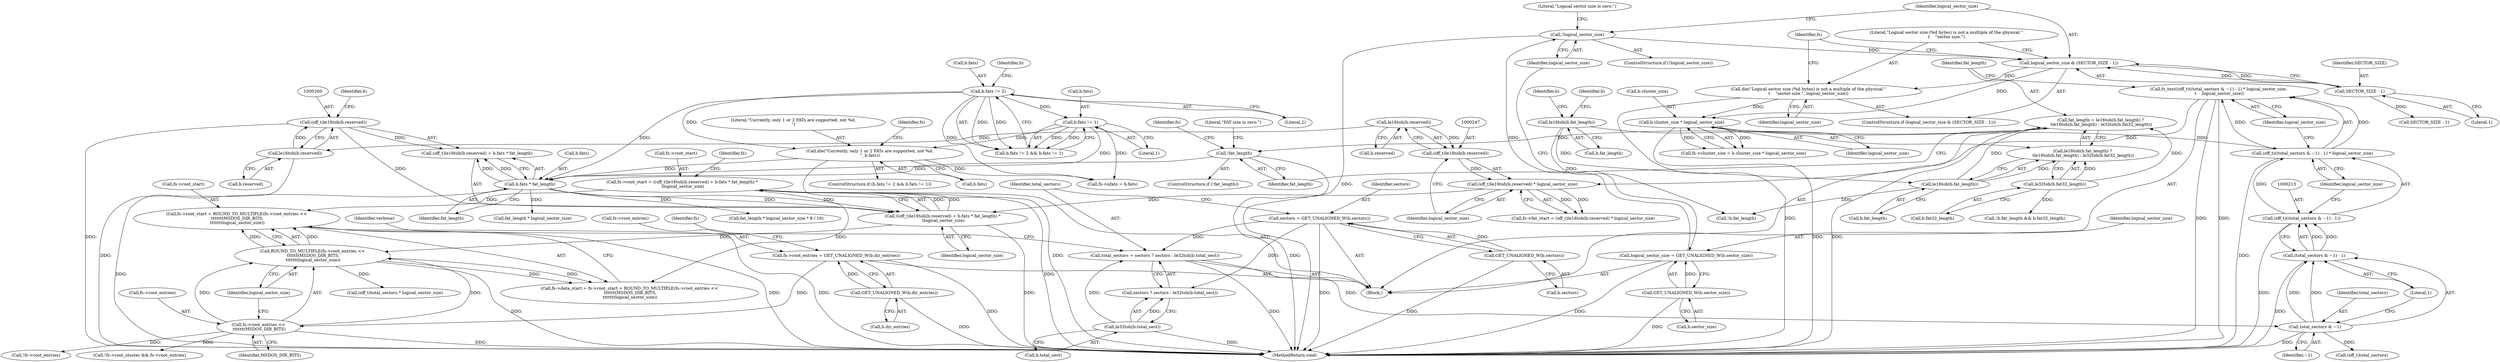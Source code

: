 digraph "0_dosfstools_e8eff147e9da1185f9afd5b25948153a3b97cf52_0@pointer" {
"1000283" [label="(Call,fs->root_start + ROUND_TO_MULTIPLE(fs->root_entries <<\n \t\t\t\t\t\t\tMSDOS_DIR_BITS,\n \t\t\t\t\t\t\tlogical_sector_size))"];
"1000253" [label="(Call,fs->root_start = ((off_t)le16toh(b.reserved) + b.fats * fat_length) *\n \tlogical_sector_size)"];
"1000257" [label="(Call,((off_t)le16toh(b.reserved) + b.fats * fat_length) *\n \tlogical_sector_size)"];
"1000259" [label="(Call,(off_t)le16toh(b.reserved))"];
"1000261" [label="(Call,le16toh(b.reserved))"];
"1000248" [label="(Call,le16toh(b.reserved))"];
"1000265" [label="(Call,b.fats * fat_length)"];
"1000179" [label="(Call,die(\"Currently, only 1 or 2 FATs are supported, not %d.\n\", b.fats))"];
"1000169" [label="(Call,b.fats != 2)"];
"1000174" [label="(Call,b.fats != 1)"];
"1000237" [label="(Call,!fat_length)"];
"1000221" [label="(Call,fat_length = le16toh(b.fat_length) ?\n \tle16toh(b.fat_length) : le32toh(b.fat32_length))"];
"1000228" [label="(Call,le16toh(b.fat_length))"];
"1000224" [label="(Call,le16toh(b.fat_length))"];
"1000232" [label="(Call,le32toh(b.fat32_length))"];
"1000245" [label="(Call,(off_t)le16toh(b.reserved) * logical_sector_size)"];
"1000246" [label="(Call,(off_t)le16toh(b.reserved))"];
"1000210" [label="(Call,fs_test((off_t)((total_sectors & ~1) - 1) * logical_sector_size,\n \t    logical_sector_size))"];
"1000211" [label="(Call,(off_t)((total_sectors & ~1) - 1) * logical_sector_size)"];
"1000212" [label="(Call,(off_t)((total_sectors & ~1) - 1))"];
"1000214" [label="(Call,(total_sectors & ~1) - 1)"];
"1000215" [label="(Call,total_sectors & ~1)"];
"1000197" [label="(Call,total_sectors = sectors ? sectors : le32toh(b.total_sect))"];
"1000191" [label="(Call,sectors = GET_UNALIGNED_W(b.sectors))"];
"1000193" [label="(Call,GET_UNALIGNED_W(b.sectors))"];
"1000202" [label="(Call,le32toh(b.total_sect))"];
"1000155" [label="(Call,b.cluster_size * logical_sector_size)"];
"1000143" [label="(Call,logical_sector_size & (SECTOR_SIZE - 1))"];
"1000138" [label="(Call,!logical_sector_size)"];
"1000131" [label="(Call,logical_sector_size = GET_UNALIGNED_W(b.sector_size))"];
"1000133" [label="(Call,GET_UNALIGNED_W(b.sector_size))"];
"1000145" [label="(Call,SECTOR_SIZE - 1)"];
"1000148" [label="(Call,die(\"Logical sector size (%d bytes) is not a multiple of the physical \"\n\t    \"sector size.\", logical_sector_size))"];
"1000287" [label="(Call,ROUND_TO_MULTIPLE(fs->root_entries <<\n \t\t\t\t\t\t\tMSDOS_DIR_BITS,\n \t\t\t\t\t\t\tlogical_sector_size))"];
"1000288" [label="(Call,fs->root_entries <<\n \t\t\t\t\t\t\tMSDOS_DIR_BITS)"];
"1000271" [label="(Call,fs->root_entries = GET_UNALIGNED_W(b.dir_entries))"];
"1000275" [label="(Call,GET_UNALIGNED_W(b.dir_entries))"];
"1000219" [label="(Identifier,logical_sector_size)"];
"1000150" [label="(Identifier,logical_sector_size)"];
"1000249" [label="(Call,b.reserved)"];
"1000156" [label="(Call,b.cluster_size)"];
"1000245" [label="(Call,(off_t)le16toh(b.reserved) * logical_sector_size)"];
"1000191" [label="(Call,sectors = GET_UNALIGNED_W(b.sectors))"];
"1000272" [label="(Call,fs->root_entries)"];
"1000257" [label="(Call,((off_t)le16toh(b.reserved) + b.fats * fat_length) *\n \tlogical_sector_size)"];
"1000176" [label="(Identifier,b)"];
"1000199" [label="(Call,sectors ? sectors : le32toh(b.total_sect))"];
"1000232" [label="(Call,le32toh(b.fat32_length))"];
"1000266" [label="(Call,b.fats)"];
"1000179" [label="(Call,die(\"Currently, only 1 or 2 FATs are supported, not %d.\n\", b.fats))"];
"1000297" [label="(Call,(off_t)total_sectors * logical_sector_size)"];
"1000192" [label="(Identifier,sectors)"];
"1000229" [label="(Call,b.fat_length)"];
"1000292" [label="(Identifier,MSDOS_DIR_BITS)"];
"1000143" [label="(Call,logical_sector_size & (SECTOR_SIZE - 1))"];
"1000275" [label="(Call,GET_UNALIGNED_W(b.dir_entries))"];
"1000281" [label="(Identifier,fs)"];
"1000254" [label="(Call,fs->root_start)"];
"1000134" [label="(Call,b.sector_size)"];
"1000230" [label="(Identifier,b)"];
"1000270" [label="(Identifier,logical_sector_size)"];
"1000222" [label="(Identifier,fat_length)"];
"1000186" [label="(Identifier,fs)"];
"1000147" [label="(Literal,1)"];
"1000212" [label="(Call,(off_t)((total_sectors & ~1) - 1))"];
"1000228" [label="(Call,le16toh(b.fat_length))"];
"1000293" [label="(Identifier,logical_sector_size)"];
"1000522" [label="(Call,fat_length * logical_sector_size)"];
"1000340" [label="(Call,!b.fat_length)"];
"1000288" [label="(Call,fs->root_entries <<\n \t\t\t\t\t\t\tMSDOS_DIR_BITS)"];
"1000261" [label="(Call,le16toh(b.reserved))"];
"1000243" [label="(Identifier,fs)"];
"1000142" [label="(ControlStructure,if (logical_sector_size & (SECTOR_SIZE - 1)))"];
"1000132" [label="(Identifier,logical_sector_size)"];
"1000687" [label="(MethodReturn,void)"];
"1000211" [label="(Call,(off_t)((total_sectors & ~1) - 1) * logical_sector_size)"];
"1000203" [label="(Call,b.total_sect)"];
"1000148" [label="(Call,die(\"Logical sector size (%d bytes) is not a multiple of the physical \"\n\t    \"sector size.\", logical_sector_size))"];
"1000170" [label="(Call,b.fats)"];
"1000339" [label="(Call,!b.fat_length && b.fat32_length)"];
"1000236" [label="(ControlStructure,if (!fat_length))"];
"1000283" [label="(Call,fs->root_start + ROUND_TO_MULTIPLE(fs->root_entries <<\n \t\t\t\t\t\t\tMSDOS_DIR_BITS,\n \t\t\t\t\t\t\tlogical_sector_size))"];
"1000167" [label="(ControlStructure,if (b.fats != 2 && b.fats != 1))"];
"1000131" [label="(Call,logical_sector_size = GET_UNALIGNED_W(b.sector_size))"];
"1000174" [label="(Call,b.fats != 1)"];
"1000149" [label="(Literal,\"Logical sector size (%d bytes) is not a multiple of the physical \"\n\t    \"sector size.\")"];
"1000184" [label="(Call,fs->nfats = b.fats)"];
"1000141" [label="(Literal,\"Logical sector size is zero.\")"];
"1000233" [label="(Call,b.fat32_length)"];
"1000284" [label="(Call,fs->root_start)"];
"1000151" [label="(Call,fs->cluster_size = b.cluster_size * logical_sector_size)"];
"1000287" [label="(Call,ROUND_TO_MULTIPLE(fs->root_entries <<\n \t\t\t\t\t\t\tMSDOS_DIR_BITS,\n \t\t\t\t\t\t\tlogical_sector_size))"];
"1000259" [label="(Call,(off_t)le16toh(b.reserved))"];
"1000221" [label="(Call,fat_length = le16toh(b.fat_length) ?\n \tle16toh(b.fat_length) : le32toh(b.fat32_length))"];
"1000139" [label="(Identifier,logical_sector_size)"];
"1000207" [label="(Identifier,verbose)"];
"1000237" [label="(Call,!fat_length)"];
"1000267" [label="(Identifier,b)"];
"1000298" [label="(Call,(off_t)total_sectors)"];
"1000117" [label="(Block,)"];
"1000240" [label="(Literal,\"FAT size is zero.\")"];
"1000217" [label="(Identifier,~1)"];
"1000224" [label="(Call,le16toh(b.fat_length))"];
"1000138" [label="(Call,!logical_sector_size)"];
"1000225" [label="(Call,b.fat_length)"];
"1000215" [label="(Call,total_sectors & ~1)"];
"1000481" [label="(Call,fat_length * logical_sector_size * 8 / 16)"];
"1000279" [label="(Call,fs->data_start = fs->root_start + ROUND_TO_MULTIPLE(fs->root_entries <<\n \t\t\t\t\t\t\tMSDOS_DIR_BITS,\n \t\t\t\t\t\t\tlogical_sector_size))"];
"1000169" [label="(Call,b.fats != 2)"];
"1000168" [label="(Call,b.fats != 2 && b.fats != 1)"];
"1000181" [label="(Call,b.fats)"];
"1000159" [label="(Identifier,logical_sector_size)"];
"1000633" [label="(Call,!fs->root_entries)"];
"1000220" [label="(Identifier,logical_sector_size)"];
"1000153" [label="(Identifier,fs)"];
"1000218" [label="(Literal,1)"];
"1000180" [label="(Literal,\"Currently, only 1 or 2 FATs are supported, not %d.\n\")"];
"1000223" [label="(Call,le16toh(b.fat_length) ?\n \tle16toh(b.fat_length) : le32toh(b.fat32_length))"];
"1000253" [label="(Call,fs->root_start = ((off_t)le16toh(b.reserved) + b.fats * fat_length) *\n \tlogical_sector_size)"];
"1000144" [label="(Identifier,logical_sector_size)"];
"1000137" [label="(ControlStructure,if (!logical_sector_size))"];
"1000234" [label="(Identifier,b)"];
"1000202" [label="(Call,le32toh(b.total_sect))"];
"1000248" [label="(Call,le16toh(b.reserved))"];
"1000246" [label="(Call,(off_t)le16toh(b.reserved))"];
"1000198" [label="(Identifier,total_sectors)"];
"1000197" [label="(Call,total_sectors = sectors ? sectors : le32toh(b.total_sect))"];
"1000269" [label="(Identifier,fat_length)"];
"1000273" [label="(Identifier,fs)"];
"1000146" [label="(Identifier,SECTOR_SIZE)"];
"1000265" [label="(Call,b.fats * fat_length)"];
"1000175" [label="(Call,b.fats)"];
"1000155" [label="(Call,b.cluster_size * logical_sector_size)"];
"1000194" [label="(Call,b.sectors)"];
"1000271" [label="(Call,fs->root_entries = GET_UNALIGNED_W(b.dir_entries))"];
"1000214" [label="(Call,(total_sectors & ~1) - 1)"];
"1000216" [label="(Identifier,total_sectors)"];
"1000262" [label="(Call,b.reserved)"];
"1000210" [label="(Call,fs_test((off_t)((total_sectors & ~1) - 1) * logical_sector_size,\n \t    logical_sector_size))"];
"1000258" [label="(Call,(off_t)le16toh(b.reserved) + b.fats * fat_length)"];
"1000133" [label="(Call,GET_UNALIGNED_W(b.sector_size))"];
"1000289" [label="(Call,fs->root_entries)"];
"1000178" [label="(Literal,1)"];
"1000173" [label="(Literal,2)"];
"1000241" [label="(Call,fs->fat_start = (off_t)le16toh(b.reserved) * logical_sector_size)"];
"1000238" [label="(Identifier,fat_length)"];
"1000145" [label="(Call,SECTOR_SIZE - 1)"];
"1000193" [label="(Call,GET_UNALIGNED_W(b.sectors))"];
"1000252" [label="(Identifier,logical_sector_size)"];
"1000276" [label="(Call,b.dir_entries)"];
"1000362" [label="(Call,!fs->root_cluster && fs->root_entries)"];
"1000659" [label="(Call,SECTOR_SIZE - 1)"];
"1000283" -> "1000279"  [label="AST: "];
"1000283" -> "1000287"  [label="CFG: "];
"1000284" -> "1000283"  [label="AST: "];
"1000287" -> "1000283"  [label="AST: "];
"1000279" -> "1000283"  [label="CFG: "];
"1000283" -> "1000687"  [label="DDG: "];
"1000283" -> "1000687"  [label="DDG: "];
"1000253" -> "1000283"  [label="DDG: "];
"1000287" -> "1000283"  [label="DDG: "];
"1000287" -> "1000283"  [label="DDG: "];
"1000253" -> "1000117"  [label="AST: "];
"1000253" -> "1000257"  [label="CFG: "];
"1000254" -> "1000253"  [label="AST: "];
"1000257" -> "1000253"  [label="AST: "];
"1000273" -> "1000253"  [label="CFG: "];
"1000253" -> "1000687"  [label="DDG: "];
"1000257" -> "1000253"  [label="DDG: "];
"1000257" -> "1000253"  [label="DDG: "];
"1000253" -> "1000279"  [label="DDG: "];
"1000257" -> "1000270"  [label="CFG: "];
"1000258" -> "1000257"  [label="AST: "];
"1000270" -> "1000257"  [label="AST: "];
"1000257" -> "1000687"  [label="DDG: "];
"1000259" -> "1000257"  [label="DDG: "];
"1000265" -> "1000257"  [label="DDG: "];
"1000265" -> "1000257"  [label="DDG: "];
"1000245" -> "1000257"  [label="DDG: "];
"1000257" -> "1000287"  [label="DDG: "];
"1000259" -> "1000258"  [label="AST: "];
"1000259" -> "1000261"  [label="CFG: "];
"1000260" -> "1000259"  [label="AST: "];
"1000261" -> "1000259"  [label="AST: "];
"1000267" -> "1000259"  [label="CFG: "];
"1000259" -> "1000687"  [label="DDG: "];
"1000259" -> "1000258"  [label="DDG: "];
"1000261" -> "1000259"  [label="DDG: "];
"1000261" -> "1000262"  [label="CFG: "];
"1000262" -> "1000261"  [label="AST: "];
"1000261" -> "1000687"  [label="DDG: "];
"1000248" -> "1000261"  [label="DDG: "];
"1000248" -> "1000246"  [label="AST: "];
"1000248" -> "1000249"  [label="CFG: "];
"1000249" -> "1000248"  [label="AST: "];
"1000246" -> "1000248"  [label="CFG: "];
"1000248" -> "1000246"  [label="DDG: "];
"1000265" -> "1000258"  [label="AST: "];
"1000265" -> "1000269"  [label="CFG: "];
"1000266" -> "1000265"  [label="AST: "];
"1000269" -> "1000265"  [label="AST: "];
"1000258" -> "1000265"  [label="CFG: "];
"1000265" -> "1000687"  [label="DDG: "];
"1000265" -> "1000258"  [label="DDG: "];
"1000265" -> "1000258"  [label="DDG: "];
"1000179" -> "1000265"  [label="DDG: "];
"1000169" -> "1000265"  [label="DDG: "];
"1000174" -> "1000265"  [label="DDG: "];
"1000237" -> "1000265"  [label="DDG: "];
"1000265" -> "1000481"  [label="DDG: "];
"1000265" -> "1000522"  [label="DDG: "];
"1000179" -> "1000167"  [label="AST: "];
"1000179" -> "1000181"  [label="CFG: "];
"1000180" -> "1000179"  [label="AST: "];
"1000181" -> "1000179"  [label="AST: "];
"1000186" -> "1000179"  [label="CFG: "];
"1000179" -> "1000687"  [label="DDG: "];
"1000169" -> "1000179"  [label="DDG: "];
"1000174" -> "1000179"  [label="DDG: "];
"1000179" -> "1000184"  [label="DDG: "];
"1000169" -> "1000168"  [label="AST: "];
"1000169" -> "1000173"  [label="CFG: "];
"1000170" -> "1000169"  [label="AST: "];
"1000173" -> "1000169"  [label="AST: "];
"1000176" -> "1000169"  [label="CFG: "];
"1000168" -> "1000169"  [label="CFG: "];
"1000169" -> "1000168"  [label="DDG: "];
"1000169" -> "1000168"  [label="DDG: "];
"1000169" -> "1000174"  [label="DDG: "];
"1000169" -> "1000184"  [label="DDG: "];
"1000174" -> "1000168"  [label="AST: "];
"1000174" -> "1000178"  [label="CFG: "];
"1000175" -> "1000174"  [label="AST: "];
"1000178" -> "1000174"  [label="AST: "];
"1000168" -> "1000174"  [label="CFG: "];
"1000174" -> "1000168"  [label="DDG: "];
"1000174" -> "1000168"  [label="DDG: "];
"1000174" -> "1000184"  [label="DDG: "];
"1000237" -> "1000236"  [label="AST: "];
"1000237" -> "1000238"  [label="CFG: "];
"1000238" -> "1000237"  [label="AST: "];
"1000240" -> "1000237"  [label="CFG: "];
"1000243" -> "1000237"  [label="CFG: "];
"1000237" -> "1000687"  [label="DDG: "];
"1000221" -> "1000237"  [label="DDG: "];
"1000221" -> "1000117"  [label="AST: "];
"1000221" -> "1000223"  [label="CFG: "];
"1000222" -> "1000221"  [label="AST: "];
"1000223" -> "1000221"  [label="AST: "];
"1000238" -> "1000221"  [label="CFG: "];
"1000221" -> "1000687"  [label="DDG: "];
"1000228" -> "1000221"  [label="DDG: "];
"1000232" -> "1000221"  [label="DDG: "];
"1000228" -> "1000223"  [label="AST: "];
"1000228" -> "1000229"  [label="CFG: "];
"1000229" -> "1000228"  [label="AST: "];
"1000223" -> "1000228"  [label="CFG: "];
"1000228" -> "1000223"  [label="DDG: "];
"1000224" -> "1000228"  [label="DDG: "];
"1000228" -> "1000340"  [label="DDG: "];
"1000224" -> "1000223"  [label="AST: "];
"1000224" -> "1000225"  [label="CFG: "];
"1000225" -> "1000224"  [label="AST: "];
"1000230" -> "1000224"  [label="CFG: "];
"1000234" -> "1000224"  [label="CFG: "];
"1000224" -> "1000340"  [label="DDG: "];
"1000232" -> "1000223"  [label="AST: "];
"1000232" -> "1000233"  [label="CFG: "];
"1000233" -> "1000232"  [label="AST: "];
"1000223" -> "1000232"  [label="CFG: "];
"1000232" -> "1000223"  [label="DDG: "];
"1000232" -> "1000339"  [label="DDG: "];
"1000245" -> "1000241"  [label="AST: "];
"1000245" -> "1000252"  [label="CFG: "];
"1000246" -> "1000245"  [label="AST: "];
"1000252" -> "1000245"  [label="AST: "];
"1000241" -> "1000245"  [label="CFG: "];
"1000245" -> "1000241"  [label="DDG: "];
"1000245" -> "1000241"  [label="DDG: "];
"1000246" -> "1000245"  [label="DDG: "];
"1000210" -> "1000245"  [label="DDG: "];
"1000247" -> "1000246"  [label="AST: "];
"1000252" -> "1000246"  [label="CFG: "];
"1000210" -> "1000117"  [label="AST: "];
"1000210" -> "1000220"  [label="CFG: "];
"1000211" -> "1000210"  [label="AST: "];
"1000220" -> "1000210"  [label="AST: "];
"1000222" -> "1000210"  [label="CFG: "];
"1000210" -> "1000687"  [label="DDG: "];
"1000210" -> "1000687"  [label="DDG: "];
"1000211" -> "1000210"  [label="DDG: "];
"1000211" -> "1000210"  [label="DDG: "];
"1000211" -> "1000219"  [label="CFG: "];
"1000212" -> "1000211"  [label="AST: "];
"1000219" -> "1000211"  [label="AST: "];
"1000220" -> "1000211"  [label="CFG: "];
"1000211" -> "1000687"  [label="DDG: "];
"1000212" -> "1000211"  [label="DDG: "];
"1000155" -> "1000211"  [label="DDG: "];
"1000212" -> "1000214"  [label="CFG: "];
"1000213" -> "1000212"  [label="AST: "];
"1000214" -> "1000212"  [label="AST: "];
"1000219" -> "1000212"  [label="CFG: "];
"1000212" -> "1000687"  [label="DDG: "];
"1000214" -> "1000212"  [label="DDG: "];
"1000214" -> "1000212"  [label="DDG: "];
"1000214" -> "1000218"  [label="CFG: "];
"1000215" -> "1000214"  [label="AST: "];
"1000218" -> "1000214"  [label="AST: "];
"1000214" -> "1000687"  [label="DDG: "];
"1000215" -> "1000214"  [label="DDG: "];
"1000215" -> "1000214"  [label="DDG: "];
"1000215" -> "1000217"  [label="CFG: "];
"1000216" -> "1000215"  [label="AST: "];
"1000217" -> "1000215"  [label="AST: "];
"1000218" -> "1000215"  [label="CFG: "];
"1000215" -> "1000687"  [label="DDG: "];
"1000197" -> "1000215"  [label="DDG: "];
"1000215" -> "1000298"  [label="DDG: "];
"1000197" -> "1000117"  [label="AST: "];
"1000197" -> "1000199"  [label="CFG: "];
"1000198" -> "1000197"  [label="AST: "];
"1000199" -> "1000197"  [label="AST: "];
"1000207" -> "1000197"  [label="CFG: "];
"1000197" -> "1000687"  [label="DDG: "];
"1000191" -> "1000197"  [label="DDG: "];
"1000202" -> "1000197"  [label="DDG: "];
"1000191" -> "1000117"  [label="AST: "];
"1000191" -> "1000193"  [label="CFG: "];
"1000192" -> "1000191"  [label="AST: "];
"1000193" -> "1000191"  [label="AST: "];
"1000198" -> "1000191"  [label="CFG: "];
"1000191" -> "1000687"  [label="DDG: "];
"1000193" -> "1000191"  [label="DDG: "];
"1000191" -> "1000199"  [label="DDG: "];
"1000193" -> "1000194"  [label="CFG: "];
"1000194" -> "1000193"  [label="AST: "];
"1000193" -> "1000687"  [label="DDG: "];
"1000202" -> "1000199"  [label="AST: "];
"1000202" -> "1000203"  [label="CFG: "];
"1000203" -> "1000202"  [label="AST: "];
"1000199" -> "1000202"  [label="CFG: "];
"1000202" -> "1000687"  [label="DDG: "];
"1000202" -> "1000199"  [label="DDG: "];
"1000155" -> "1000151"  [label="AST: "];
"1000155" -> "1000159"  [label="CFG: "];
"1000156" -> "1000155"  [label="AST: "];
"1000159" -> "1000155"  [label="AST: "];
"1000151" -> "1000155"  [label="CFG: "];
"1000155" -> "1000687"  [label="DDG: "];
"1000155" -> "1000151"  [label="DDG: "];
"1000155" -> "1000151"  [label="DDG: "];
"1000143" -> "1000155"  [label="DDG: "];
"1000148" -> "1000155"  [label="DDG: "];
"1000143" -> "1000142"  [label="AST: "];
"1000143" -> "1000145"  [label="CFG: "];
"1000144" -> "1000143"  [label="AST: "];
"1000145" -> "1000143"  [label="AST: "];
"1000149" -> "1000143"  [label="CFG: "];
"1000153" -> "1000143"  [label="CFG: "];
"1000138" -> "1000143"  [label="DDG: "];
"1000145" -> "1000143"  [label="DDG: "];
"1000145" -> "1000143"  [label="DDG: "];
"1000143" -> "1000148"  [label="DDG: "];
"1000138" -> "1000137"  [label="AST: "];
"1000138" -> "1000139"  [label="CFG: "];
"1000139" -> "1000138"  [label="AST: "];
"1000141" -> "1000138"  [label="CFG: "];
"1000144" -> "1000138"  [label="CFG: "];
"1000138" -> "1000687"  [label="DDG: "];
"1000131" -> "1000138"  [label="DDG: "];
"1000131" -> "1000117"  [label="AST: "];
"1000131" -> "1000133"  [label="CFG: "];
"1000132" -> "1000131"  [label="AST: "];
"1000133" -> "1000131"  [label="AST: "];
"1000139" -> "1000131"  [label="CFG: "];
"1000131" -> "1000687"  [label="DDG: "];
"1000133" -> "1000131"  [label="DDG: "];
"1000133" -> "1000134"  [label="CFG: "];
"1000134" -> "1000133"  [label="AST: "];
"1000133" -> "1000687"  [label="DDG: "];
"1000145" -> "1000147"  [label="CFG: "];
"1000146" -> "1000145"  [label="AST: "];
"1000147" -> "1000145"  [label="AST: "];
"1000145" -> "1000659"  [label="DDG: "];
"1000148" -> "1000142"  [label="AST: "];
"1000148" -> "1000150"  [label="CFG: "];
"1000149" -> "1000148"  [label="AST: "];
"1000150" -> "1000148"  [label="AST: "];
"1000153" -> "1000148"  [label="CFG: "];
"1000148" -> "1000687"  [label="DDG: "];
"1000287" -> "1000293"  [label="CFG: "];
"1000288" -> "1000287"  [label="AST: "];
"1000293" -> "1000287"  [label="AST: "];
"1000287" -> "1000687"  [label="DDG: "];
"1000287" -> "1000279"  [label="DDG: "];
"1000287" -> "1000279"  [label="DDG: "];
"1000288" -> "1000287"  [label="DDG: "];
"1000288" -> "1000287"  [label="DDG: "];
"1000287" -> "1000297"  [label="DDG: "];
"1000288" -> "1000292"  [label="CFG: "];
"1000289" -> "1000288"  [label="AST: "];
"1000292" -> "1000288"  [label="AST: "];
"1000293" -> "1000288"  [label="CFG: "];
"1000288" -> "1000687"  [label="DDG: "];
"1000271" -> "1000288"  [label="DDG: "];
"1000288" -> "1000362"  [label="DDG: "];
"1000288" -> "1000633"  [label="DDG: "];
"1000271" -> "1000117"  [label="AST: "];
"1000271" -> "1000275"  [label="CFG: "];
"1000272" -> "1000271"  [label="AST: "];
"1000275" -> "1000271"  [label="AST: "];
"1000281" -> "1000271"  [label="CFG: "];
"1000271" -> "1000687"  [label="DDG: "];
"1000275" -> "1000271"  [label="DDG: "];
"1000275" -> "1000276"  [label="CFG: "];
"1000276" -> "1000275"  [label="AST: "];
"1000275" -> "1000687"  [label="DDG: "];
}
